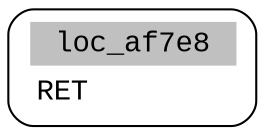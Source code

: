 digraph asm_graph {
1941 [
shape="Mrecord" fontname="Courier New"label =<<table border="0" cellborder="0" cellpadding="3"><tr><td align="center" colspan="2" bgcolor="grey">loc_af7e8</td></tr><tr><td align="left">RET        </td></tr></table>> ];
}
